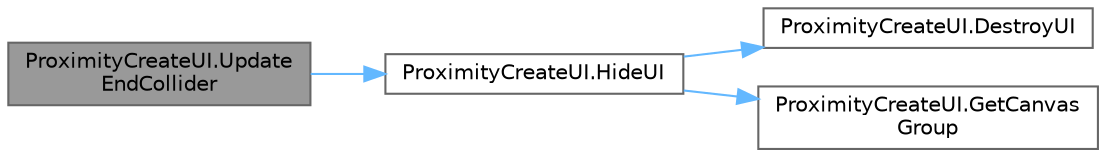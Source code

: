 digraph "ProximityCreateUI.UpdateEndCollider"
{
 // LATEX_PDF_SIZE
  bgcolor="transparent";
  edge [fontname=Helvetica,fontsize=10,labelfontname=Helvetica,labelfontsize=10];
  node [fontname=Helvetica,fontsize=10,shape=box,height=0.2,width=0.4];
  rankdir="LR";
  Node1 [id="Node000001",label="ProximityCreateUI.Update\lEndCollider",height=0.2,width=0.4,color="gray40", fillcolor="grey60", style="filled", fontcolor="black",tooltip=" "];
  Node1 -> Node2 [id="edge1_Node000001_Node000002",color="steelblue1",style="solid",tooltip=" "];
  Node2 [id="Node000002",label="ProximityCreateUI.HideUI",height=0.2,width=0.4,color="grey40", fillcolor="white", style="filled",URL="$class_proximity_create_u_i.html#adbae3b8eddb2497a34eb0f01b74b7b72",tooltip=" "];
  Node2 -> Node3 [id="edge2_Node000002_Node000003",color="steelblue1",style="solid",tooltip=" "];
  Node3 [id="Node000003",label="ProximityCreateUI.DestroyUI",height=0.2,width=0.4,color="grey40", fillcolor="white", style="filled",URL="$class_proximity_create_u_i.html#aeb7d22c728fb9426478755e611d437a5",tooltip=" "];
  Node2 -> Node4 [id="edge3_Node000002_Node000004",color="steelblue1",style="solid",tooltip=" "];
  Node4 [id="Node000004",label="ProximityCreateUI.GetCanvas\lGroup",height=0.2,width=0.4,color="grey40", fillcolor="white", style="filled",URL="$class_proximity_create_u_i.html#a030872b737624be348255ebf5d7b48ec",tooltip=" "];
}
